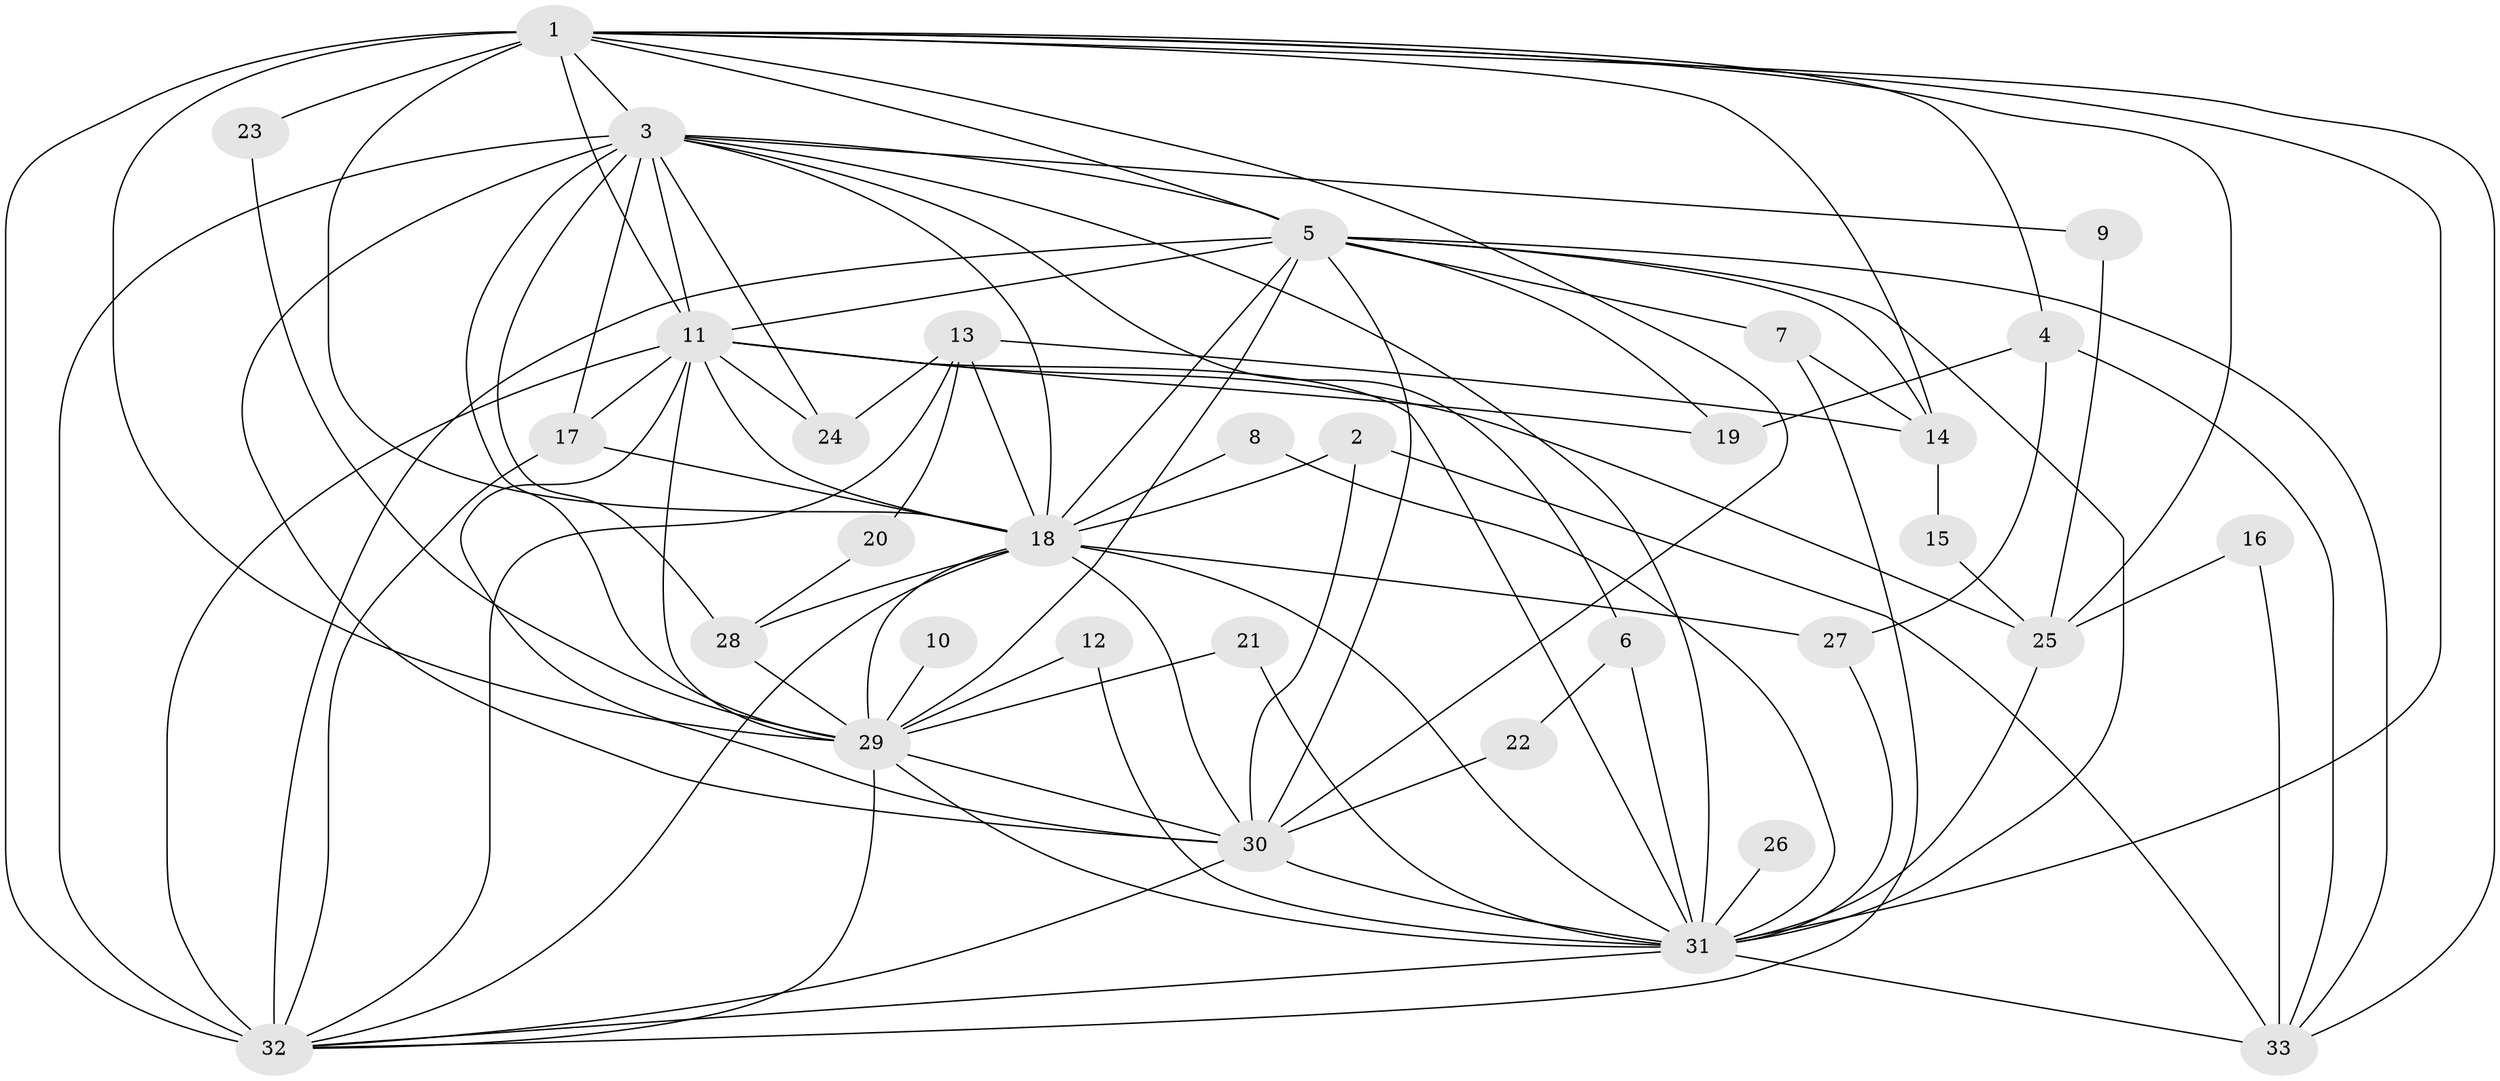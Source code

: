 // original degree distribution, {14: 0.06153846153846154, 15: 0.015384615384615385, 18: 0.015384615384615385, 19: 0.015384615384615385, 20: 0.015384615384615385, 22: 0.015384615384615385, 16: 0.015384615384615385, 5: 0.015384615384615385, 3: 0.18461538461538463, 6: 0.03076923076923077, 2: 0.5538461538461539, 4: 0.046153846153846156, 7: 0.015384615384615385}
// Generated by graph-tools (version 1.1) at 2025/01/03/09/25 03:01:21]
// undirected, 33 vertices, 93 edges
graph export_dot {
graph [start="1"]
  node [color=gray90,style=filled];
  1;
  2;
  3;
  4;
  5;
  6;
  7;
  8;
  9;
  10;
  11;
  12;
  13;
  14;
  15;
  16;
  17;
  18;
  19;
  20;
  21;
  22;
  23;
  24;
  25;
  26;
  27;
  28;
  29;
  30;
  31;
  32;
  33;
  1 -- 3 [weight=2.0];
  1 -- 4 [weight=1.0];
  1 -- 5 [weight=2.0];
  1 -- 11 [weight=3.0];
  1 -- 14 [weight=2.0];
  1 -- 18 [weight=3.0];
  1 -- 23 [weight=2.0];
  1 -- 25 [weight=2.0];
  1 -- 29 [weight=3.0];
  1 -- 30 [weight=2.0];
  1 -- 31 [weight=3.0];
  1 -- 32 [weight=4.0];
  1 -- 33 [weight=1.0];
  2 -- 18 [weight=1.0];
  2 -- 30 [weight=1.0];
  2 -- 33 [weight=1.0];
  3 -- 5 [weight=1.0];
  3 -- 6 [weight=1.0];
  3 -- 9 [weight=1.0];
  3 -- 11 [weight=1.0];
  3 -- 17 [weight=1.0];
  3 -- 18 [weight=2.0];
  3 -- 24 [weight=1.0];
  3 -- 28 [weight=2.0];
  3 -- 29 [weight=1.0];
  3 -- 30 [weight=1.0];
  3 -- 31 [weight=1.0];
  3 -- 32 [weight=1.0];
  4 -- 19 [weight=1.0];
  4 -- 27 [weight=1.0];
  4 -- 33 [weight=1.0];
  5 -- 7 [weight=1.0];
  5 -- 11 [weight=1.0];
  5 -- 14 [weight=1.0];
  5 -- 18 [weight=2.0];
  5 -- 19 [weight=1.0];
  5 -- 29 [weight=1.0];
  5 -- 30 [weight=2.0];
  5 -- 31 [weight=1.0];
  5 -- 32 [weight=1.0];
  5 -- 33 [weight=1.0];
  6 -- 22 [weight=1.0];
  6 -- 31 [weight=1.0];
  7 -- 14 [weight=1.0];
  7 -- 32 [weight=1.0];
  8 -- 18 [weight=1.0];
  8 -- 31 [weight=1.0];
  9 -- 25 [weight=1.0];
  10 -- 29 [weight=1.0];
  11 -- 17 [weight=1.0];
  11 -- 18 [weight=1.0];
  11 -- 19 [weight=1.0];
  11 -- 24 [weight=1.0];
  11 -- 25 [weight=1.0];
  11 -- 29 [weight=1.0];
  11 -- 30 [weight=1.0];
  11 -- 31 [weight=1.0];
  11 -- 32 [weight=1.0];
  12 -- 29 [weight=1.0];
  12 -- 31 [weight=1.0];
  13 -- 14 [weight=1.0];
  13 -- 18 [weight=1.0];
  13 -- 20 [weight=1.0];
  13 -- 24 [weight=1.0];
  13 -- 32 [weight=1.0];
  14 -- 15 [weight=1.0];
  15 -- 25 [weight=1.0];
  16 -- 25 [weight=1.0];
  16 -- 33 [weight=1.0];
  17 -- 18 [weight=1.0];
  17 -- 32 [weight=1.0];
  18 -- 27 [weight=1.0];
  18 -- 28 [weight=1.0];
  18 -- 29 [weight=2.0];
  18 -- 30 [weight=1.0];
  18 -- 31 [weight=2.0];
  18 -- 32 [weight=1.0];
  20 -- 28 [weight=1.0];
  21 -- 29 [weight=1.0];
  21 -- 31 [weight=1.0];
  22 -- 30 [weight=2.0];
  23 -- 29 [weight=1.0];
  25 -- 31 [weight=1.0];
  26 -- 31 [weight=1.0];
  27 -- 31 [weight=1.0];
  28 -- 29 [weight=1.0];
  29 -- 30 [weight=2.0];
  29 -- 31 [weight=1.0];
  29 -- 32 [weight=1.0];
  30 -- 31 [weight=2.0];
  30 -- 32 [weight=1.0];
  31 -- 32 [weight=1.0];
  31 -- 33 [weight=2.0];
}
